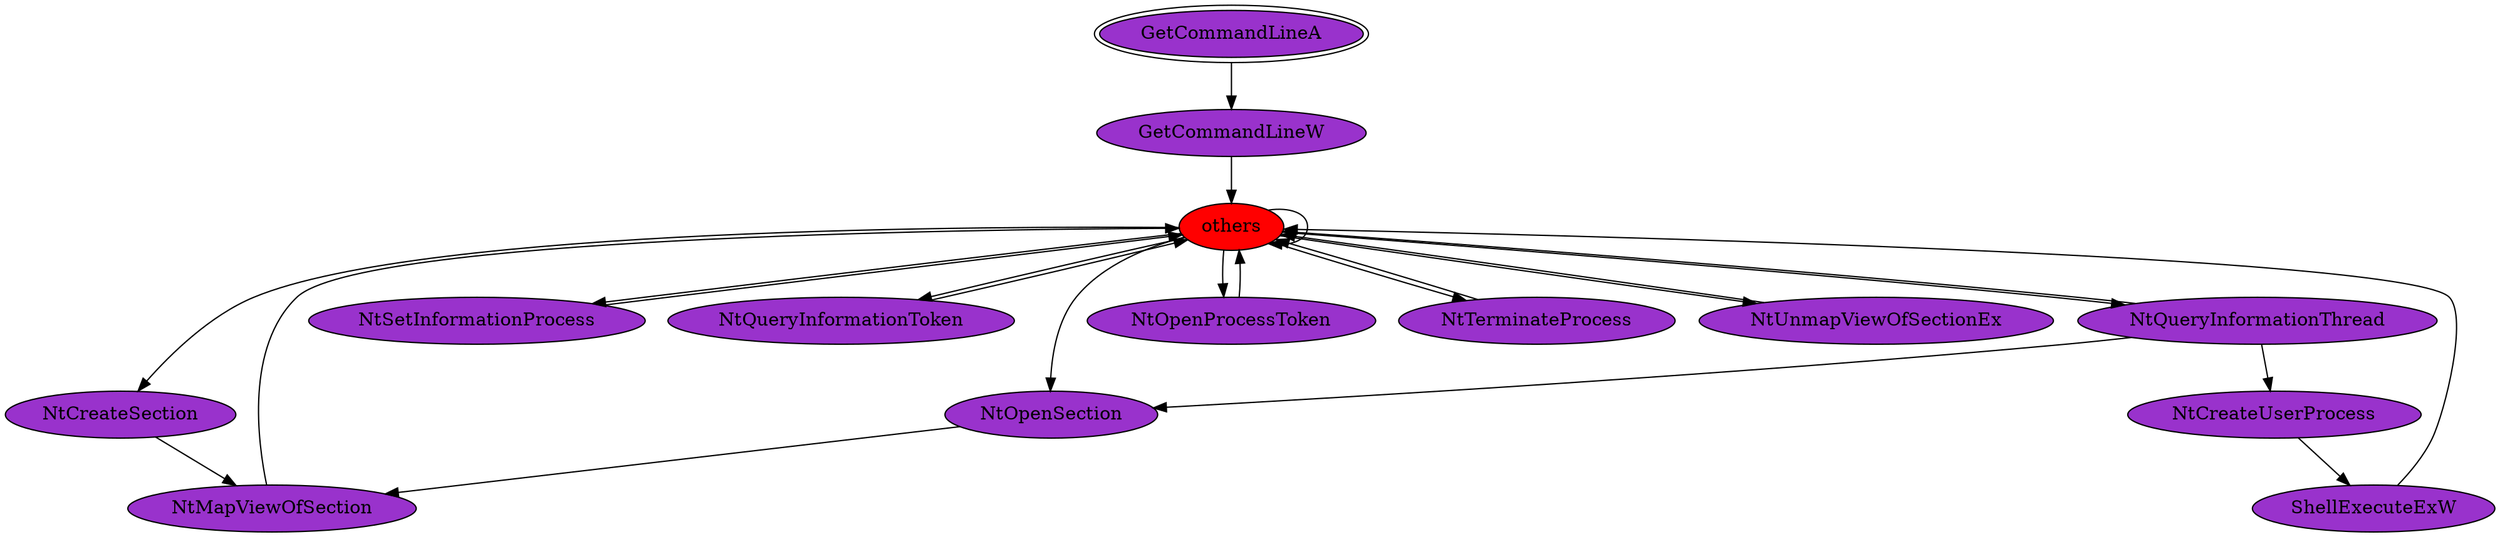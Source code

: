 digraph "./REPORTS/3963/API_PER_CATEGORY/ShellExecute.exe_1268_Processes_API_per_Category_Transition_Matrix" {
	GetCommandLineA [label=GetCommandLineA fillcolor=darkorchid peripheries=2 style=filled]
	GetCommandLineW [label=GetCommandLineW fillcolor=darkorchid style=filled]
	GetCommandLineA -> GetCommandLineW [label=""]
	others [label=others fillcolor=red style=filled]
	GetCommandLineW -> others [label=""]
	others -> others [label=""]
	NtQueryInformationThread [label=NtQueryInformationThread fillcolor=darkorchid style=filled]
	others -> NtQueryInformationThread [label=""]
	NtOpenSection [label=NtOpenSection fillcolor=darkorchid style=filled]
	others -> NtOpenSection [label=""]
	NtSetInformationProcess [label=NtSetInformationProcess fillcolor=darkorchid style=filled]
	others -> NtSetInformationProcess [label=""]
	NtQueryInformationToken [label=NtQueryInformationToken fillcolor=darkorchid style=filled]
	others -> NtQueryInformationToken [label=""]
	NtCreateSection [label=NtCreateSection fillcolor=darkorchid style=filled]
	others -> NtCreateSection [label=""]
	NtOpenProcessToken [label=NtOpenProcessToken fillcolor=darkorchid style=filled]
	others -> NtOpenProcessToken [label=""]
	NtTerminateProcess [label=NtTerminateProcess fillcolor=darkorchid style=filled]
	others -> NtTerminateProcess [label=""]
	NtUnmapViewOfSectionEx [label=NtUnmapViewOfSectionEx fillcolor=darkorchid style=filled]
	others -> NtUnmapViewOfSectionEx [label=""]
	NtQueryInformationThread -> others [label=""]
	NtQueryInformationThread -> NtOpenSection [label=""]
	NtCreateUserProcess [label=NtCreateUserProcess fillcolor=darkorchid style=filled]
	NtQueryInformationThread -> NtCreateUserProcess [label=""]
	NtMapViewOfSection [label=NtMapViewOfSection fillcolor=darkorchid style=filled]
	NtOpenSection -> NtMapViewOfSection [label=""]
	NtMapViewOfSection -> others [label=""]
	NtSetInformationProcess -> others [label=""]
	NtQueryInformationToken -> others [label=""]
	NtCreateSection -> NtMapViewOfSection [label=""]
	NtOpenProcessToken -> others [label=""]
	ShellExecuteExW [label=ShellExecuteExW fillcolor=darkorchid style=filled]
	NtCreateUserProcess -> ShellExecuteExW [label=""]
	ShellExecuteExW -> others [label=""]
	NtTerminateProcess -> others [label=""]
	NtUnmapViewOfSectionEx -> others [label=""]
}
